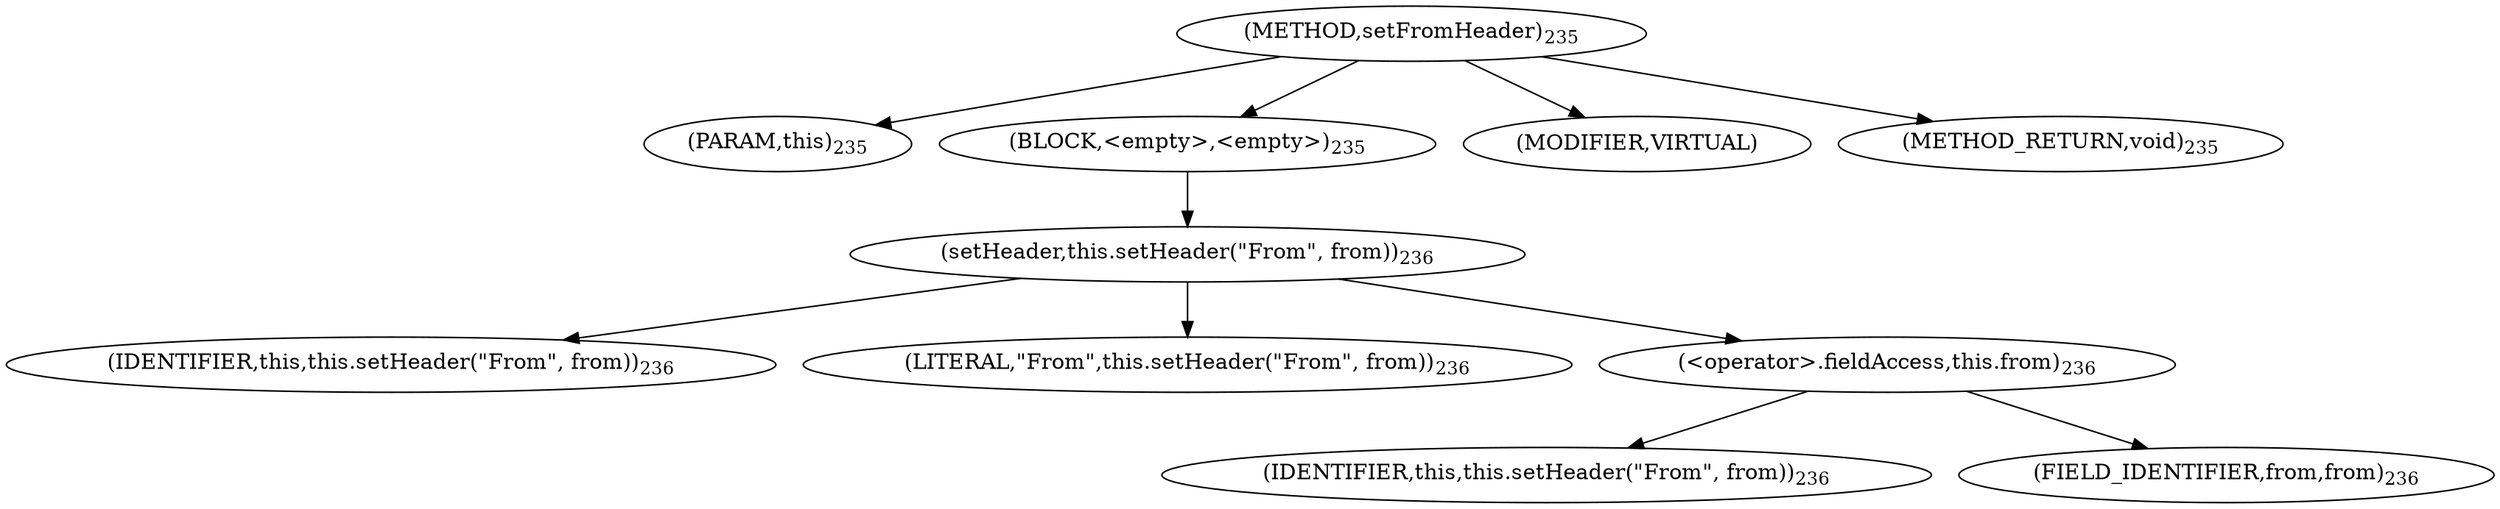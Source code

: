 digraph "setFromHeader" {  
"300" [label = <(METHOD,setFromHeader)<SUB>235</SUB>> ]
"28" [label = <(PARAM,this)<SUB>235</SUB>> ]
"301" [label = <(BLOCK,&lt;empty&gt;,&lt;empty&gt;)<SUB>235</SUB>> ]
"302" [label = <(setHeader,this.setHeader(&quot;From&quot;, from))<SUB>236</SUB>> ]
"27" [label = <(IDENTIFIER,this,this.setHeader(&quot;From&quot;, from))<SUB>236</SUB>> ]
"303" [label = <(LITERAL,&quot;From&quot;,this.setHeader(&quot;From&quot;, from))<SUB>236</SUB>> ]
"304" [label = <(&lt;operator&gt;.fieldAccess,this.from)<SUB>236</SUB>> ]
"305" [label = <(IDENTIFIER,this,this.setHeader(&quot;From&quot;, from))<SUB>236</SUB>> ]
"306" [label = <(FIELD_IDENTIFIER,from,from)<SUB>236</SUB>> ]
"307" [label = <(MODIFIER,VIRTUAL)> ]
"308" [label = <(METHOD_RETURN,void)<SUB>235</SUB>> ]
  "300" -> "28" 
  "300" -> "301" 
  "300" -> "307" 
  "300" -> "308" 
  "301" -> "302" 
  "302" -> "27" 
  "302" -> "303" 
  "302" -> "304" 
  "304" -> "305" 
  "304" -> "306" 
}
